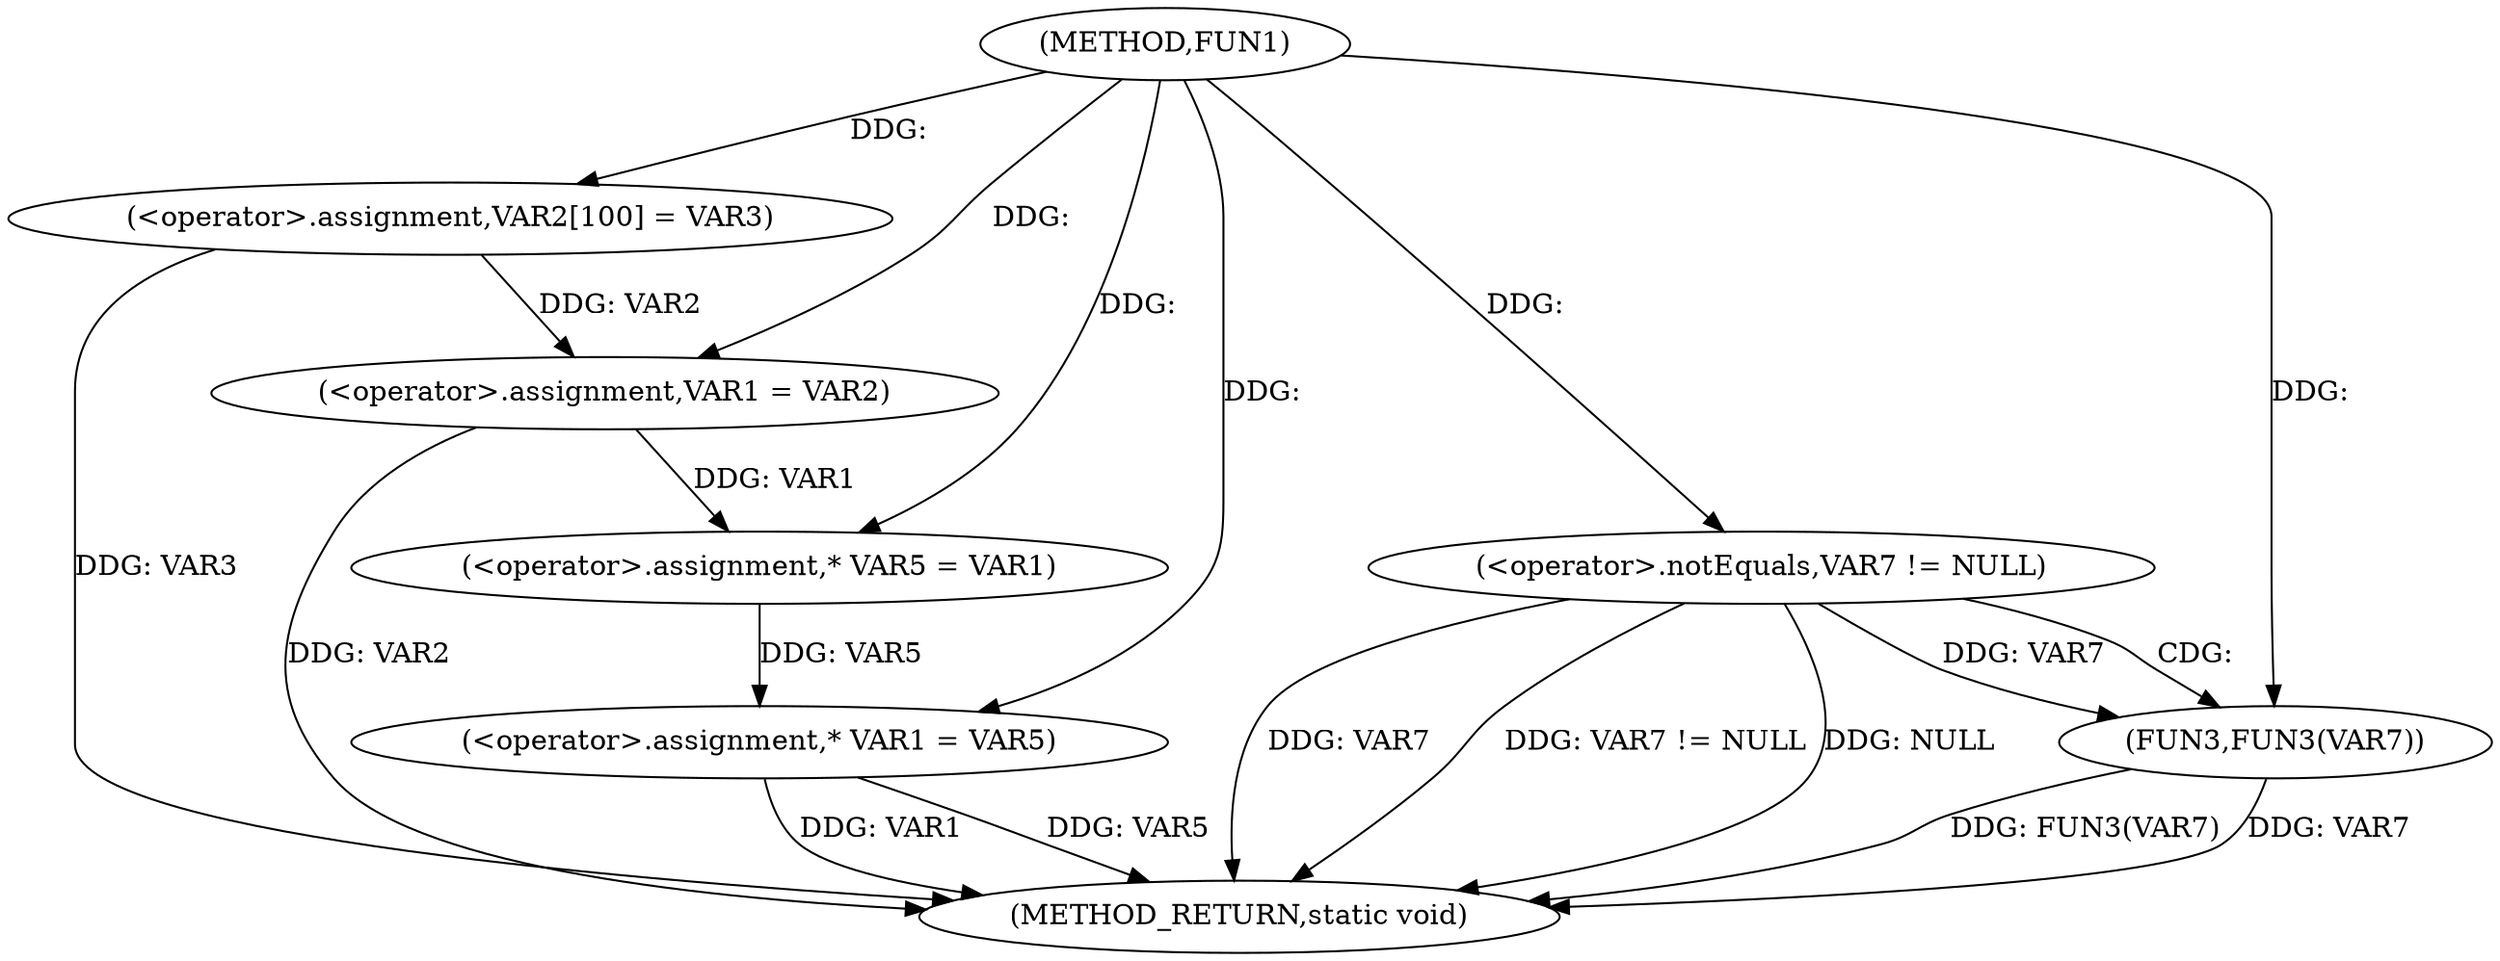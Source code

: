 digraph FUN1 {  
"1000100" [label = "(METHOD,FUN1)" ]
"1000128" [label = "(METHOD_RETURN,static void)" ]
"1000104" [label = "(<operator>.assignment,VAR2[100] = VAR3)" ]
"1000107" [label = "(<operator>.assignment,VAR1 = VAR2)" ]
"1000112" [label = "(<operator>.assignment,* VAR5 = VAR1)" ]
"1000116" [label = "(<operator>.assignment,* VAR1 = VAR5)" ]
"1000122" [label = "(<operator>.notEquals,VAR7 != NULL)" ]
"1000126" [label = "(FUN3,FUN3(VAR7))" ]
  "1000116" -> "1000128"  [ label = "DDG: VAR1"] 
  "1000126" -> "1000128"  [ label = "DDG: FUN3(VAR7)"] 
  "1000122" -> "1000128"  [ label = "DDG: VAR7"] 
  "1000126" -> "1000128"  [ label = "DDG: VAR7"] 
  "1000116" -> "1000128"  [ label = "DDG: VAR5"] 
  "1000122" -> "1000128"  [ label = "DDG: VAR7 != NULL"] 
  "1000122" -> "1000128"  [ label = "DDG: NULL"] 
  "1000104" -> "1000128"  [ label = "DDG: VAR3"] 
  "1000107" -> "1000128"  [ label = "DDG: VAR2"] 
  "1000100" -> "1000104"  [ label = "DDG: "] 
  "1000104" -> "1000107"  [ label = "DDG: VAR2"] 
  "1000100" -> "1000107"  [ label = "DDG: "] 
  "1000107" -> "1000112"  [ label = "DDG: VAR1"] 
  "1000100" -> "1000112"  [ label = "DDG: "] 
  "1000112" -> "1000116"  [ label = "DDG: VAR5"] 
  "1000100" -> "1000116"  [ label = "DDG: "] 
  "1000100" -> "1000122"  [ label = "DDG: "] 
  "1000122" -> "1000126"  [ label = "DDG: VAR7"] 
  "1000100" -> "1000126"  [ label = "DDG: "] 
  "1000122" -> "1000126"  [ label = "CDG: "] 
}
